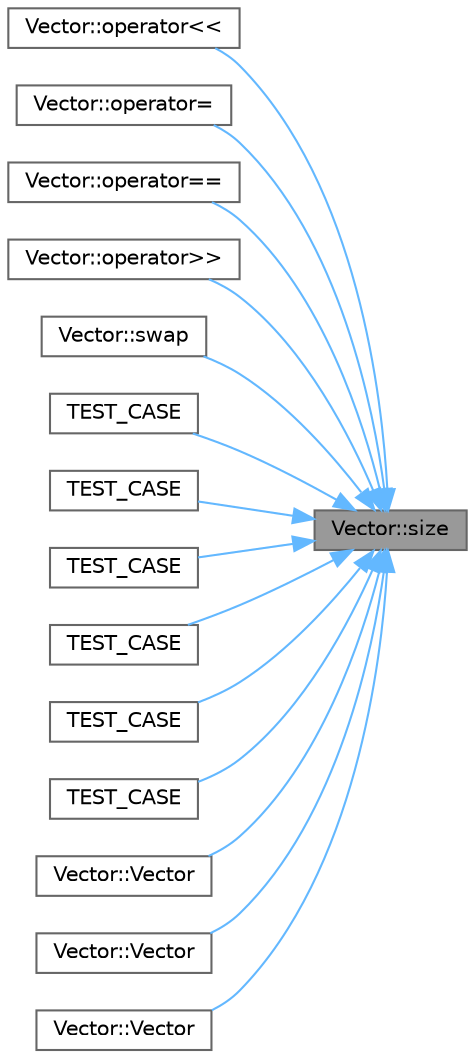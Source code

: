 digraph "Vector::size"
{
 // LATEX_PDF_SIZE
  bgcolor="transparent";
  edge [fontname=Helvetica,fontsize=10,labelfontname=Helvetica,labelfontsize=10];
  node [fontname=Helvetica,fontsize=10,shape=box,height=0.2,width=0.4];
  rankdir="RL";
  Node1 [id="Node000001",label="Vector::size",height=0.2,width=0.4,color="gray40", fillcolor="grey60", style="filled", fontcolor="black",tooltip=" "];
  Node1 -> Node2 [id="edge1_Node000001_Node000002",dir="back",color="steelblue1",style="solid",tooltip=" "];
  Node2 [id="Node000002",label="Vector::operator\<\<",height=0.2,width=0.4,color="grey40", fillcolor="white", style="filled",URL="$class_vector.html#ad3b9934da092886c11b605769a37e7db",tooltip=" "];
  Node1 -> Node3 [id="edge2_Node000001_Node000003",dir="back",color="steelblue1",style="solid",tooltip=" "];
  Node3 [id="Node000003",label="Vector::operator=",height=0.2,width=0.4,color="grey40", fillcolor="white", style="filled",URL="$class_vector.html#a2fe37b54a47d28015829196cb5abec05",tooltip=" "];
  Node1 -> Node4 [id="edge3_Node000001_Node000004",dir="back",color="steelblue1",style="solid",tooltip=" "];
  Node4 [id="Node000004",label="Vector::operator==",height=0.2,width=0.4,color="grey40", fillcolor="white", style="filled",URL="$class_vector.html#a1b2b4d9dc3df91e091a709322b76859a",tooltip=" "];
  Node1 -> Node5 [id="edge4_Node000001_Node000005",dir="back",color="steelblue1",style="solid",tooltip=" "];
  Node5 [id="Node000005",label="Vector::operator\>\>",height=0.2,width=0.4,color="grey40", fillcolor="white", style="filled",URL="$class_vector.html#a6ef09798c22104e5a6a547591b527894",tooltip=" "];
  Node1 -> Node6 [id="edge5_Node000001_Node000006",dir="back",color="steelblue1",style="solid",tooltip=" "];
  Node6 [id="Node000006",label="Vector::swap",height=0.2,width=0.4,color="grey40", fillcolor="white", style="filled",URL="$class_vector.html#a6b3ed4325e3451e917db94c574b13efc",tooltip=" "];
  Node1 -> Node7 [id="edge6_Node000001_Node000007",dir="back",color="steelblue1",style="solid",tooltip=" "];
  Node7 [id="Node000007",label="TEST_CASE",height=0.2,width=0.4,color="grey40", fillcolor="white", style="filled",URL="$tests_8cpp.html#aeb67be02dc83099c0e90e394332294a7",tooltip=" "];
  Node1 -> Node8 [id="edge7_Node000001_Node000008",dir="back",color="steelblue1",style="solid",tooltip=" "];
  Node8 [id="Node000008",label="TEST_CASE",height=0.2,width=0.4,color="grey40", fillcolor="white", style="filled",URL="$tests_8cpp.html#a167ad85c8f165e77c9d9b1447fad527e",tooltip=" "];
  Node1 -> Node9 [id="edge8_Node000001_Node000009",dir="back",color="steelblue1",style="solid",tooltip=" "];
  Node9 [id="Node000009",label="TEST_CASE",height=0.2,width=0.4,color="grey40", fillcolor="white", style="filled",URL="$tests_8cpp.html#a229cbf041af382c8adac39fb6a9c2e4c",tooltip=" "];
  Node1 -> Node10 [id="edge9_Node000001_Node000010",dir="back",color="steelblue1",style="solid",tooltip=" "];
  Node10 [id="Node000010",label="TEST_CASE",height=0.2,width=0.4,color="grey40", fillcolor="white", style="filled",URL="$tests_8cpp.html#a8addd321bce843b5eb86855e70961584",tooltip=" "];
  Node1 -> Node11 [id="edge10_Node000001_Node000011",dir="back",color="steelblue1",style="solid",tooltip=" "];
  Node11 [id="Node000011",label="TEST_CASE",height=0.2,width=0.4,color="grey40", fillcolor="white", style="filled",URL="$tests_8cpp.html#ae4740244a95a56e7f47dddc0a7a29721",tooltip=" "];
  Node1 -> Node12 [id="edge11_Node000001_Node000012",dir="back",color="steelblue1",style="solid",tooltip=" "];
  Node12 [id="Node000012",label="TEST_CASE",height=0.2,width=0.4,color="grey40", fillcolor="white", style="filled",URL="$tests_8cpp.html#a5cb4a446b68c178283e6682068dde27e",tooltip=" "];
  Node1 -> Node13 [id="edge12_Node000001_Node000013",dir="back",color="steelblue1",style="solid",tooltip=" "];
  Node13 [id="Node000013",label="Vector::Vector",height=0.2,width=0.4,color="grey40", fillcolor="white", style="filled",URL="$class_vector.html#ae3291ba1d1aef8a7a818c88195020050",tooltip=" "];
  Node1 -> Node14 [id="edge13_Node000001_Node000014",dir="back",color="steelblue1",style="solid",tooltip=" "];
  Node14 [id="Node000014",label="Vector::Vector",height=0.2,width=0.4,color="grey40", fillcolor="white", style="filled",URL="$class_vector.html#a940f94b7c4a1c15a65a1ab6e13859dfe",tooltip=" "];
  Node1 -> Node15 [id="edge14_Node000001_Node000015",dir="back",color="steelblue1",style="solid",tooltip=" "];
  Node15 [id="Node000015",label="Vector::Vector",height=0.2,width=0.4,color="grey40", fillcolor="white", style="filled",URL="$class_vector.html#a9b1e4af5aa7fd119539f02c810d20540",tooltip=" "];
}

